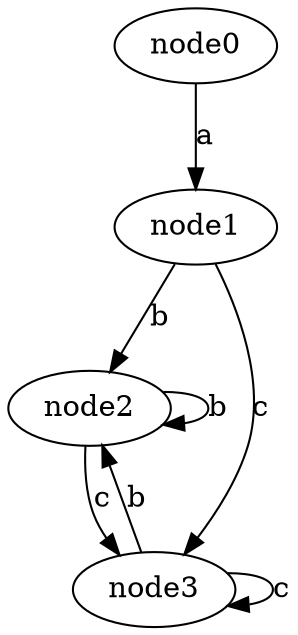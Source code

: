 digraph NFA {
    node2[label="node2"];
    node1[label="node1"];
    node3[label="node3"];
    node0[label="node0"];
    node2 -> node3[label="c"];
    node2 -> node2[label="b"];
    node1 -> node2[label="b"];
    node1 -> node3[label="c"];
    node3 -> node2[label="b"];
    node3 -> node3[label="c"];
    node0 -> node1[label="a"];
}
